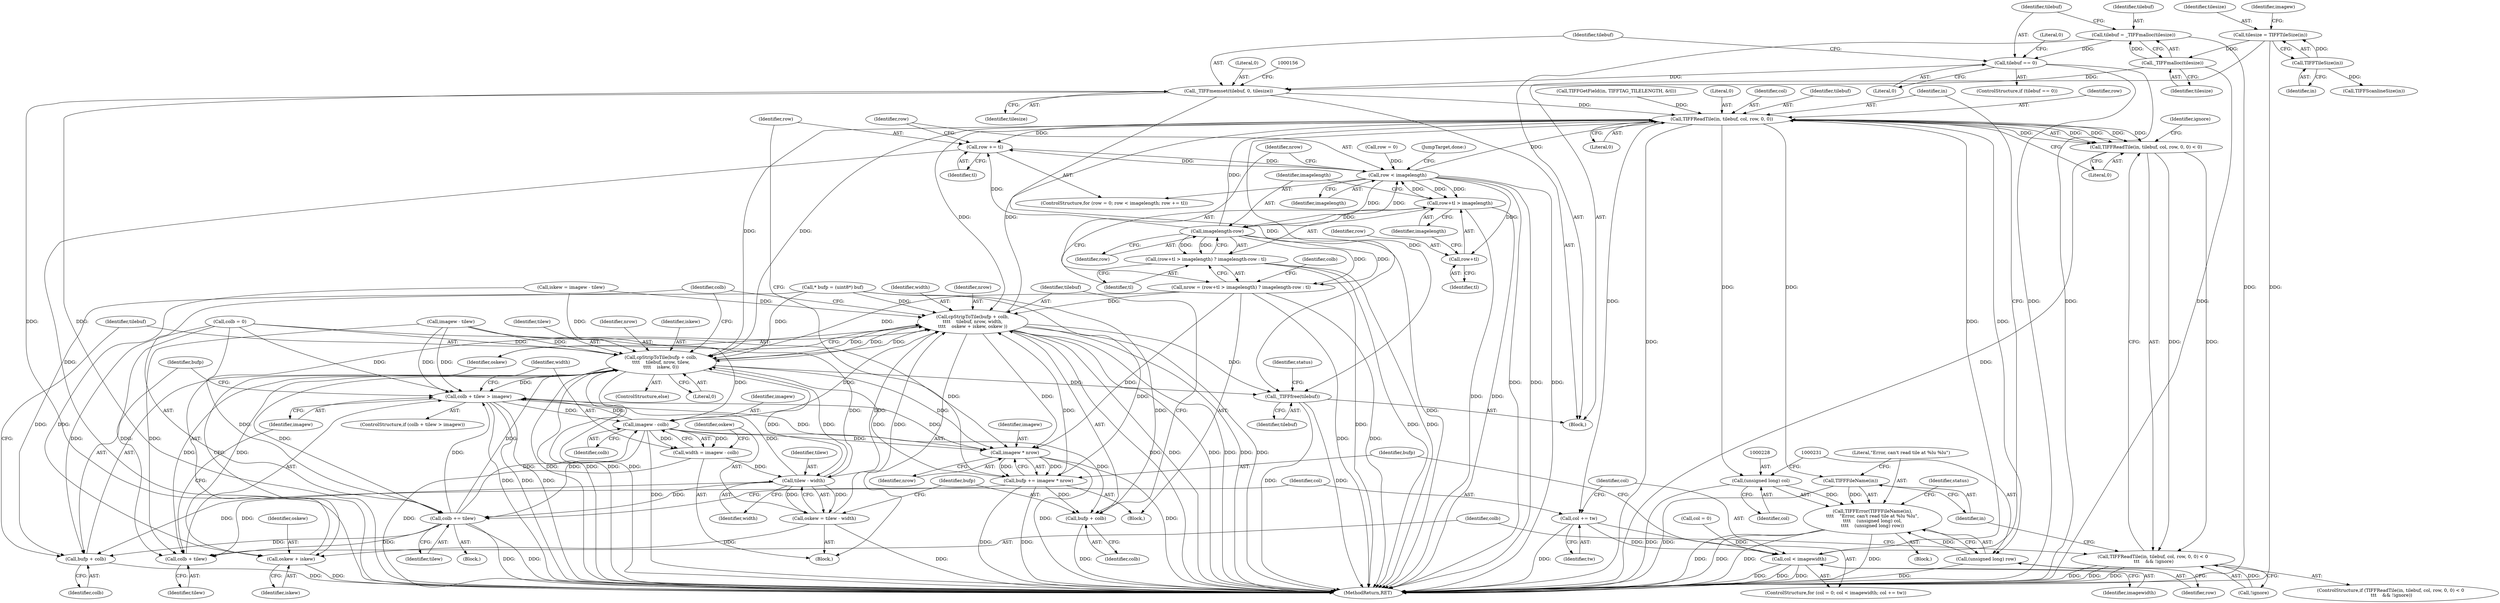 digraph "1_libtiff_5ad9d8016fbb60109302d558f7edb2cb2a3bb8e3@API" {
"1000141" [label="(Call,tilebuf = _TIFFmalloc(tilesize))"];
"1000143" [label="(Call,_TIFFmalloc(tilesize))"];
"1000108" [label="(Call,tilesize = TIFFTileSize(in))"];
"1000110" [label="(Call,TIFFTileSize(in))"];
"1000146" [label="(Call,tilebuf == 0)"];
"1000151" [label="(Call,_TIFFmemset(tilebuf, 0, tilesize))"];
"1000212" [label="(Call,TIFFReadTile(in, tilebuf, col, row, 0, 0))"];
"1000176" [label="(Call,row += tl)"];
"1000173" [label="(Call,row < imagelength)"];
"1000184" [label="(Call,row+tl > imagelength)"];
"1000189" [label="(Call,imagelength-row)"];
"1000181" [label="(Call,nrow = (row+tl > imagelength) ? imagelength-row : tl)"];
"1000256" [label="(Call,cpStripToTile(bufp + colb,\n\t\t\t\t    tilebuf, nrow, width,\n\t\t\t\t    oskew + iskew, oskew ))"];
"1000268" [label="(Call,cpStripToTile(bufp + colb,\n\t\t\t\t    tilebuf, nrow, tilew,\n\t\t\t\t    iskew, 0))"];
"1000238" [label="(Call,colb + tilew > imagew)"];
"1000247" [label="(Call,imagew - colb)"];
"1000245" [label="(Call,width = imagew - colb)"];
"1000253" [label="(Call,tilew - width)"];
"1000239" [label="(Call,colb + tilew)"];
"1000251" [label="(Call,oskew = tilew - width)"];
"1000263" [label="(Call,oskew + iskew)"];
"1000277" [label="(Call,colb += tilew)"];
"1000269" [label="(Call,bufp + colb)"];
"1000257" [label="(Call,bufp + colb)"];
"1000282" [label="(Call,imagew * nrow)"];
"1000280" [label="(Call,bufp += imagew * nrow)"];
"1000286" [label="(Call,_TIFFfree(tilebuf))"];
"1000183" [label="(Call,(row+tl > imagelength) ? imagelength-row : tl)"];
"1000185" [label="(Call,row+tl)"];
"1000205" [label="(Call,col += tw)"];
"1000202" [label="(Call,col < imagewidth)"];
"1000211" [label="(Call,TIFFReadTile(in, tilebuf, col, row, 0, 0) < 0)"];
"1000210" [label="(Call,TIFFReadTile(in, tilebuf, col, row, 0, 0) < 0\n \t\t\t    && !ignore)"];
"1000224" [label="(Call,TIFFFileName(in))"];
"1000223" [label="(Call,TIFFError(TIFFFileName(in),\n\t\t\t\t    \"Error, can't read tile at %lu %lu\",\n\t\t\t\t    (unsigned long) col,\n\t\t\t\t    (unsigned long) row))"];
"1000227" [label="(Call,(unsigned long) col)"];
"1000230" [label="(Call,(unsigned long) row)"];
"1000219" [label="(Literal,0)"];
"1000263" [label="(Call,oskew + iskew)"];
"1000274" [label="(Identifier,tilew)"];
"1000150" [label="(Literal,0)"];
"1000249" [label="(Identifier,colb)"];
"1000116" [label="(Call,TIFFScanlineSize(in))"];
"1000191" [label="(Identifier,row)"];
"1000272" [label="(Identifier,tilebuf)"];
"1000245" [label="(Call,width = imagew - colb)"];
"1000257" [label="(Call,bufp + colb)"];
"1000213" [label="(Identifier,in)"];
"1000280" [label="(Call,bufp += imagew * nrow)"];
"1000176" [label="(Call,row += tl)"];
"1000199" [label="(Call,col = 0)"];
"1000232" [label="(Identifier,row)"];
"1000266" [label="(Identifier,oskew)"];
"1000179" [label="(Block,)"];
"1000192" [label="(Identifier,tl)"];
"1000229" [label="(Identifier,col)"];
"1000143" [label="(Call,_TIFFmalloc(tilesize))"];
"1000275" [label="(Identifier,iskew)"];
"1000281" [label="(Identifier,bufp)"];
"1000154" [label="(Identifier,tilesize)"];
"1000254" [label="(Identifier,tilew)"];
"1000282" [label="(Call,imagew * nrow)"];
"1000230" [label="(Call,(unsigned long) row)"];
"1000239" [label="(Call,colb + tilew)"];
"1000270" [label="(Identifier,bufp)"];
"1000278" [label="(Identifier,colb)"];
"1000222" [label="(Block,)"];
"1000186" [label="(Identifier,row)"];
"1000147" [label="(Identifier,tilebuf)"];
"1000183" [label="(Call,(row+tl > imagelength) ? imagelength-row : tl)"];
"1000212" [label="(Call,TIFFReadTile(in, tilebuf, col, row, 0, 0))"];
"1000185" [label="(Call,row+tl)"];
"1000261" [label="(Identifier,nrow)"];
"1000243" [label="(Block,)"];
"1000142" [label="(Identifier,tilebuf)"];
"1000177" [label="(Identifier,row)"];
"1000277" [label="(Call,colb += tilew)"];
"1000286" [label="(Call,_TIFFfree(tilebuf))"];
"1000148" [label="(Literal,0)"];
"1000211" [label="(Call,TIFFReadTile(in, tilebuf, col, row, 0, 0) < 0)"];
"1000203" [label="(Identifier,col)"];
"1000170" [label="(Call,row = 0)"];
"1000283" [label="(Identifier,imagew)"];
"1000290" [label="(MethodReturn,RET)"];
"1000205" [label="(Call,col += tw)"];
"1000174" [label="(Identifier,row)"];
"1000260" [label="(Identifier,tilebuf)"];
"1000164" [label="(Call,TIFFGetField(in, TIFFTAG_TILELENGTH, &tl))"];
"1000184" [label="(Call,row+tl > imagelength)"];
"1000190" [label="(Identifier,imagelength)"];
"1000182" [label="(Identifier,nrow)"];
"1000141" [label="(Call,tilebuf = _TIFFmalloc(tilesize))"];
"1000284" [label="(Identifier,nrow)"];
"1000151" [label="(Call,_TIFFmemset(tilebuf, 0, tilesize))"];
"1000287" [label="(Identifier,tilebuf)"];
"1000126" [label="(Call,imagew - tilew)"];
"1000259" [label="(Identifier,colb)"];
"1000221" [label="(Identifier,ignore)"];
"1000207" [label="(Identifier,tw)"];
"1000237" [label="(ControlStructure,if (colb + tilew > imagew))"];
"1000267" [label="(ControlStructure,else)"];
"1000251" [label="(Call,oskew = tilew - width)"];
"1000217" [label="(Literal,0)"];
"1000268" [label="(Call,cpStripToTile(bufp + colb,\n\t\t\t\t    tilebuf, nrow, tilew,\n\t\t\t\t    iskew, 0))"];
"1000240" [label="(Identifier,colb)"];
"1000224" [label="(Call,TIFFFileName(in))"];
"1000111" [label="(Identifier,in)"];
"1000225" [label="(Identifier,in)"];
"1000187" [label="(Identifier,tl)"];
"1000215" [label="(Identifier,col)"];
"1000115" [label="(Identifier,imagew)"];
"1000279" [label="(Identifier,tilew)"];
"1000130" [label="(Call,* bufp = (uint8*) buf)"];
"1000169" [label="(ControlStructure,for (row = 0; row < imagelength; row += tl))"];
"1000189" [label="(Call,imagelength-row)"];
"1000247" [label="(Call,imagew - colb)"];
"1000109" [label="(Identifier,tilesize)"];
"1000256" [label="(Call,cpStripToTile(bufp + colb,\n\t\t\t\t    tilebuf, nrow, width,\n\t\t\t\t    oskew + iskew, oskew ))"];
"1000209" [label="(ControlStructure,if (TIFFReadTile(in, tilebuf, col, row, 0, 0) < 0\n \t\t\t    && !ignore))"];
"1000188" [label="(Identifier,imagelength)"];
"1000181" [label="(Call,nrow = (row+tl > imagelength) ? imagelength-row : tl)"];
"1000264" [label="(Identifier,oskew)"];
"1000206" [label="(Identifier,col)"];
"1000110" [label="(Call,TIFFTileSize(in))"];
"1000195" [label="(Identifier,colb)"];
"1000220" [label="(Call,!ignore)"];
"1000153" [label="(Literal,0)"];
"1000218" [label="(Literal,0)"];
"1000223" [label="(Call,TIFFError(TIFFFileName(in),\n\t\t\t\t    \"Error, can't read tile at %lu %lu\",\n\t\t\t\t    (unsigned long) col,\n\t\t\t\t    (unsigned long) row))"];
"1000253" [label="(Call,tilew - width)"];
"1000144" [label="(Identifier,tilesize)"];
"1000234" [label="(Identifier,status)"];
"1000124" [label="(Call,iskew = imagew - tilew)"];
"1000202" [label="(Call,col < imagewidth)"];
"1000248" [label="(Identifier,imagew)"];
"1000246" [label="(Identifier,width)"];
"1000198" [label="(ControlStructure,for (col = 0; col < imagewidth; col += tw))"];
"1000269" [label="(Call,bufp + colb)"];
"1000273" [label="(Identifier,nrow)"];
"1000146" [label="(Call,tilebuf == 0)"];
"1000265" [label="(Identifier,iskew)"];
"1000175" [label="(Identifier,imagelength)"];
"1000194" [label="(Call,colb = 0)"];
"1000108" [label="(Call,tilesize = TIFFTileSize(in))"];
"1000271" [label="(Identifier,colb)"];
"1000204" [label="(Identifier,imagewidth)"];
"1000214" [label="(Identifier,tilebuf)"];
"1000216" [label="(Identifier,row)"];
"1000242" [label="(Identifier,imagew)"];
"1000262" [label="(Identifier,width)"];
"1000210" [label="(Call,TIFFReadTile(in, tilebuf, col, row, 0, 0) < 0\n \t\t\t    && !ignore)"];
"1000258" [label="(Identifier,bufp)"];
"1000102" [label="(Block,)"];
"1000289" [label="(Identifier,status)"];
"1000178" [label="(Identifier,tl)"];
"1000173" [label="(Call,row < imagelength)"];
"1000241" [label="(Identifier,tilew)"];
"1000208" [label="(Block,)"];
"1000238" [label="(Call,colb + tilew > imagew)"];
"1000227" [label="(Call,(unsigned long) col)"];
"1000145" [label="(ControlStructure,if (tilebuf == 0))"];
"1000285" [label="(JumpTarget,done:)"];
"1000152" [label="(Identifier,tilebuf)"];
"1000252" [label="(Identifier,oskew)"];
"1000276" [label="(Literal,0)"];
"1000226" [label="(Literal,\"Error, can't read tile at %lu %lu\")"];
"1000255" [label="(Identifier,width)"];
"1000141" -> "1000102"  [label="AST: "];
"1000141" -> "1000143"  [label="CFG: "];
"1000142" -> "1000141"  [label="AST: "];
"1000143" -> "1000141"  [label="AST: "];
"1000147" -> "1000141"  [label="CFG: "];
"1000141" -> "1000290"  [label="DDG: "];
"1000143" -> "1000141"  [label="DDG: "];
"1000141" -> "1000146"  [label="DDG: "];
"1000143" -> "1000144"  [label="CFG: "];
"1000144" -> "1000143"  [label="AST: "];
"1000143" -> "1000290"  [label="DDG: "];
"1000108" -> "1000143"  [label="DDG: "];
"1000143" -> "1000151"  [label="DDG: "];
"1000108" -> "1000102"  [label="AST: "];
"1000108" -> "1000110"  [label="CFG: "];
"1000109" -> "1000108"  [label="AST: "];
"1000110" -> "1000108"  [label="AST: "];
"1000115" -> "1000108"  [label="CFG: "];
"1000108" -> "1000290"  [label="DDG: "];
"1000110" -> "1000108"  [label="DDG: "];
"1000110" -> "1000111"  [label="CFG: "];
"1000111" -> "1000110"  [label="AST: "];
"1000110" -> "1000116"  [label="DDG: "];
"1000146" -> "1000145"  [label="AST: "];
"1000146" -> "1000148"  [label="CFG: "];
"1000147" -> "1000146"  [label="AST: "];
"1000148" -> "1000146"  [label="AST: "];
"1000150" -> "1000146"  [label="CFG: "];
"1000152" -> "1000146"  [label="CFG: "];
"1000146" -> "1000290"  [label="DDG: "];
"1000146" -> "1000290"  [label="DDG: "];
"1000146" -> "1000151"  [label="DDG: "];
"1000151" -> "1000102"  [label="AST: "];
"1000151" -> "1000154"  [label="CFG: "];
"1000152" -> "1000151"  [label="AST: "];
"1000153" -> "1000151"  [label="AST: "];
"1000154" -> "1000151"  [label="AST: "];
"1000156" -> "1000151"  [label="CFG: "];
"1000151" -> "1000290"  [label="DDG: "];
"1000151" -> "1000290"  [label="DDG: "];
"1000151" -> "1000212"  [label="DDG: "];
"1000151" -> "1000286"  [label="DDG: "];
"1000212" -> "1000211"  [label="AST: "];
"1000212" -> "1000218"  [label="CFG: "];
"1000213" -> "1000212"  [label="AST: "];
"1000214" -> "1000212"  [label="AST: "];
"1000215" -> "1000212"  [label="AST: "];
"1000216" -> "1000212"  [label="AST: "];
"1000217" -> "1000212"  [label="AST: "];
"1000218" -> "1000212"  [label="AST: "];
"1000219" -> "1000212"  [label="CFG: "];
"1000212" -> "1000290"  [label="DDG: "];
"1000212" -> "1000176"  [label="DDG: "];
"1000212" -> "1000205"  [label="DDG: "];
"1000212" -> "1000211"  [label="DDG: "];
"1000212" -> "1000211"  [label="DDG: "];
"1000212" -> "1000211"  [label="DDG: "];
"1000212" -> "1000211"  [label="DDG: "];
"1000212" -> "1000211"  [label="DDG: "];
"1000164" -> "1000212"  [label="DDG: "];
"1000256" -> "1000212"  [label="DDG: "];
"1000268" -> "1000212"  [label="DDG: "];
"1000202" -> "1000212"  [label="DDG: "];
"1000189" -> "1000212"  [label="DDG: "];
"1000173" -> "1000212"  [label="DDG: "];
"1000212" -> "1000224"  [label="DDG: "];
"1000212" -> "1000227"  [label="DDG: "];
"1000212" -> "1000230"  [label="DDG: "];
"1000212" -> "1000256"  [label="DDG: "];
"1000212" -> "1000268"  [label="DDG: "];
"1000212" -> "1000286"  [label="DDG: "];
"1000176" -> "1000169"  [label="AST: "];
"1000176" -> "1000178"  [label="CFG: "];
"1000177" -> "1000176"  [label="AST: "];
"1000178" -> "1000176"  [label="AST: "];
"1000174" -> "1000176"  [label="CFG: "];
"1000176" -> "1000290"  [label="DDG: "];
"1000176" -> "1000173"  [label="DDG: "];
"1000189" -> "1000176"  [label="DDG: "];
"1000173" -> "1000176"  [label="DDG: "];
"1000173" -> "1000169"  [label="AST: "];
"1000173" -> "1000175"  [label="CFG: "];
"1000174" -> "1000173"  [label="AST: "];
"1000175" -> "1000173"  [label="AST: "];
"1000182" -> "1000173"  [label="CFG: "];
"1000285" -> "1000173"  [label="CFG: "];
"1000173" -> "1000290"  [label="DDG: "];
"1000173" -> "1000290"  [label="DDG: "];
"1000173" -> "1000290"  [label="DDG: "];
"1000170" -> "1000173"  [label="DDG: "];
"1000184" -> "1000173"  [label="DDG: "];
"1000189" -> "1000173"  [label="DDG: "];
"1000173" -> "1000184"  [label="DDG: "];
"1000173" -> "1000184"  [label="DDG: "];
"1000173" -> "1000185"  [label="DDG: "];
"1000173" -> "1000189"  [label="DDG: "];
"1000184" -> "1000183"  [label="AST: "];
"1000184" -> "1000188"  [label="CFG: "];
"1000185" -> "1000184"  [label="AST: "];
"1000188" -> "1000184"  [label="AST: "];
"1000190" -> "1000184"  [label="CFG: "];
"1000192" -> "1000184"  [label="CFG: "];
"1000184" -> "1000290"  [label="DDG: "];
"1000184" -> "1000290"  [label="DDG: "];
"1000184" -> "1000189"  [label="DDG: "];
"1000189" -> "1000183"  [label="AST: "];
"1000189" -> "1000191"  [label="CFG: "];
"1000190" -> "1000189"  [label="AST: "];
"1000191" -> "1000189"  [label="AST: "];
"1000183" -> "1000189"  [label="CFG: "];
"1000189" -> "1000290"  [label="DDG: "];
"1000189" -> "1000181"  [label="DDG: "];
"1000189" -> "1000181"  [label="DDG: "];
"1000189" -> "1000183"  [label="DDG: "];
"1000189" -> "1000183"  [label="DDG: "];
"1000181" -> "1000179"  [label="AST: "];
"1000181" -> "1000183"  [label="CFG: "];
"1000182" -> "1000181"  [label="AST: "];
"1000183" -> "1000181"  [label="AST: "];
"1000195" -> "1000181"  [label="CFG: "];
"1000181" -> "1000290"  [label="DDG: "];
"1000181" -> "1000290"  [label="DDG: "];
"1000181" -> "1000256"  [label="DDG: "];
"1000181" -> "1000268"  [label="DDG: "];
"1000181" -> "1000282"  [label="DDG: "];
"1000256" -> "1000243"  [label="AST: "];
"1000256" -> "1000266"  [label="CFG: "];
"1000257" -> "1000256"  [label="AST: "];
"1000260" -> "1000256"  [label="AST: "];
"1000261" -> "1000256"  [label="AST: "];
"1000262" -> "1000256"  [label="AST: "];
"1000263" -> "1000256"  [label="AST: "];
"1000266" -> "1000256"  [label="AST: "];
"1000278" -> "1000256"  [label="CFG: "];
"1000256" -> "1000290"  [label="DDG: "];
"1000256" -> "1000290"  [label="DDG: "];
"1000256" -> "1000290"  [label="DDG: "];
"1000256" -> "1000290"  [label="DDG: "];
"1000256" -> "1000290"  [label="DDG: "];
"1000256" -> "1000290"  [label="DDG: "];
"1000280" -> "1000256"  [label="DDG: "];
"1000130" -> "1000256"  [label="DDG: "];
"1000247" -> "1000256"  [label="DDG: "];
"1000268" -> "1000256"  [label="DDG: "];
"1000268" -> "1000256"  [label="DDG: "];
"1000253" -> "1000256"  [label="DDG: "];
"1000251" -> "1000256"  [label="DDG: "];
"1000124" -> "1000256"  [label="DDG: "];
"1000256" -> "1000268"  [label="DDG: "];
"1000256" -> "1000282"  [label="DDG: "];
"1000256" -> "1000286"  [label="DDG: "];
"1000268" -> "1000267"  [label="AST: "];
"1000268" -> "1000276"  [label="CFG: "];
"1000269" -> "1000268"  [label="AST: "];
"1000272" -> "1000268"  [label="AST: "];
"1000273" -> "1000268"  [label="AST: "];
"1000274" -> "1000268"  [label="AST: "];
"1000275" -> "1000268"  [label="AST: "];
"1000276" -> "1000268"  [label="AST: "];
"1000278" -> "1000268"  [label="CFG: "];
"1000268" -> "1000290"  [label="DDG: "];
"1000268" -> "1000290"  [label="DDG: "];
"1000268" -> "1000290"  [label="DDG: "];
"1000268" -> "1000290"  [label="DDG: "];
"1000268" -> "1000238"  [label="DDG: "];
"1000268" -> "1000239"  [label="DDG: "];
"1000268" -> "1000253"  [label="DDG: "];
"1000268" -> "1000263"  [label="DDG: "];
"1000280" -> "1000268"  [label="DDG: "];
"1000130" -> "1000268"  [label="DDG: "];
"1000194" -> "1000268"  [label="DDG: "];
"1000277" -> "1000268"  [label="DDG: "];
"1000126" -> "1000268"  [label="DDG: "];
"1000253" -> "1000268"  [label="DDG: "];
"1000124" -> "1000268"  [label="DDG: "];
"1000268" -> "1000277"  [label="DDG: "];
"1000268" -> "1000282"  [label="DDG: "];
"1000268" -> "1000286"  [label="DDG: "];
"1000238" -> "1000237"  [label="AST: "];
"1000238" -> "1000242"  [label="CFG: "];
"1000239" -> "1000238"  [label="AST: "];
"1000242" -> "1000238"  [label="AST: "];
"1000246" -> "1000238"  [label="CFG: "];
"1000270" -> "1000238"  [label="CFG: "];
"1000238" -> "1000290"  [label="DDG: "];
"1000238" -> "1000290"  [label="DDG: "];
"1000238" -> "1000290"  [label="DDG: "];
"1000194" -> "1000238"  [label="DDG: "];
"1000277" -> "1000238"  [label="DDG: "];
"1000126" -> "1000238"  [label="DDG: "];
"1000126" -> "1000238"  [label="DDG: "];
"1000253" -> "1000238"  [label="DDG: "];
"1000247" -> "1000238"  [label="DDG: "];
"1000282" -> "1000238"  [label="DDG: "];
"1000238" -> "1000247"  [label="DDG: "];
"1000238" -> "1000282"  [label="DDG: "];
"1000247" -> "1000245"  [label="AST: "];
"1000247" -> "1000249"  [label="CFG: "];
"1000248" -> "1000247"  [label="AST: "];
"1000249" -> "1000247"  [label="AST: "];
"1000245" -> "1000247"  [label="CFG: "];
"1000247" -> "1000290"  [label="DDG: "];
"1000247" -> "1000245"  [label="DDG: "];
"1000247" -> "1000245"  [label="DDG: "];
"1000194" -> "1000247"  [label="DDG: "];
"1000277" -> "1000247"  [label="DDG: "];
"1000247" -> "1000257"  [label="DDG: "];
"1000247" -> "1000277"  [label="DDG: "];
"1000247" -> "1000282"  [label="DDG: "];
"1000245" -> "1000243"  [label="AST: "];
"1000246" -> "1000245"  [label="AST: "];
"1000252" -> "1000245"  [label="CFG: "];
"1000245" -> "1000290"  [label="DDG: "];
"1000245" -> "1000253"  [label="DDG: "];
"1000253" -> "1000251"  [label="AST: "];
"1000253" -> "1000255"  [label="CFG: "];
"1000254" -> "1000253"  [label="AST: "];
"1000255" -> "1000253"  [label="AST: "];
"1000251" -> "1000253"  [label="CFG: "];
"1000253" -> "1000239"  [label="DDG: "];
"1000253" -> "1000251"  [label="DDG: "];
"1000253" -> "1000251"  [label="DDG: "];
"1000126" -> "1000253"  [label="DDG: "];
"1000253" -> "1000277"  [label="DDG: "];
"1000239" -> "1000241"  [label="CFG: "];
"1000240" -> "1000239"  [label="AST: "];
"1000241" -> "1000239"  [label="AST: "];
"1000242" -> "1000239"  [label="CFG: "];
"1000194" -> "1000239"  [label="DDG: "];
"1000277" -> "1000239"  [label="DDG: "];
"1000126" -> "1000239"  [label="DDG: "];
"1000251" -> "1000243"  [label="AST: "];
"1000252" -> "1000251"  [label="AST: "];
"1000258" -> "1000251"  [label="CFG: "];
"1000251" -> "1000290"  [label="DDG: "];
"1000251" -> "1000263"  [label="DDG: "];
"1000263" -> "1000265"  [label="CFG: "];
"1000264" -> "1000263"  [label="AST: "];
"1000265" -> "1000263"  [label="AST: "];
"1000266" -> "1000263"  [label="CFG: "];
"1000263" -> "1000290"  [label="DDG: "];
"1000124" -> "1000263"  [label="DDG: "];
"1000277" -> "1000208"  [label="AST: "];
"1000277" -> "1000279"  [label="CFG: "];
"1000278" -> "1000277"  [label="AST: "];
"1000279" -> "1000277"  [label="AST: "];
"1000206" -> "1000277"  [label="CFG: "];
"1000277" -> "1000290"  [label="DDG: "];
"1000277" -> "1000290"  [label="DDG: "];
"1000277" -> "1000269"  [label="DDG: "];
"1000194" -> "1000277"  [label="DDG: "];
"1000269" -> "1000271"  [label="CFG: "];
"1000270" -> "1000269"  [label="AST: "];
"1000271" -> "1000269"  [label="AST: "];
"1000272" -> "1000269"  [label="CFG: "];
"1000269" -> "1000290"  [label="DDG: "];
"1000280" -> "1000269"  [label="DDG: "];
"1000130" -> "1000269"  [label="DDG: "];
"1000194" -> "1000269"  [label="DDG: "];
"1000257" -> "1000259"  [label="CFG: "];
"1000258" -> "1000257"  [label="AST: "];
"1000259" -> "1000257"  [label="AST: "];
"1000260" -> "1000257"  [label="CFG: "];
"1000257" -> "1000290"  [label="DDG: "];
"1000280" -> "1000257"  [label="DDG: "];
"1000130" -> "1000257"  [label="DDG: "];
"1000282" -> "1000280"  [label="AST: "];
"1000282" -> "1000284"  [label="CFG: "];
"1000283" -> "1000282"  [label="AST: "];
"1000284" -> "1000282"  [label="AST: "];
"1000280" -> "1000282"  [label="CFG: "];
"1000282" -> "1000290"  [label="DDG: "];
"1000282" -> "1000290"  [label="DDG: "];
"1000282" -> "1000280"  [label="DDG: "];
"1000282" -> "1000280"  [label="DDG: "];
"1000126" -> "1000282"  [label="DDG: "];
"1000280" -> "1000179"  [label="AST: "];
"1000281" -> "1000280"  [label="AST: "];
"1000177" -> "1000280"  [label="CFG: "];
"1000280" -> "1000290"  [label="DDG: "];
"1000280" -> "1000290"  [label="DDG: "];
"1000130" -> "1000280"  [label="DDG: "];
"1000286" -> "1000102"  [label="AST: "];
"1000286" -> "1000287"  [label="CFG: "];
"1000287" -> "1000286"  [label="AST: "];
"1000289" -> "1000286"  [label="CFG: "];
"1000286" -> "1000290"  [label="DDG: "];
"1000286" -> "1000290"  [label="DDG: "];
"1000183" -> "1000192"  [label="CFG: "];
"1000192" -> "1000183"  [label="AST: "];
"1000183" -> "1000290"  [label="DDG: "];
"1000183" -> "1000290"  [label="DDG: "];
"1000183" -> "1000290"  [label="DDG: "];
"1000185" -> "1000187"  [label="CFG: "];
"1000186" -> "1000185"  [label="AST: "];
"1000187" -> "1000185"  [label="AST: "];
"1000188" -> "1000185"  [label="CFG: "];
"1000205" -> "1000198"  [label="AST: "];
"1000205" -> "1000207"  [label="CFG: "];
"1000206" -> "1000205"  [label="AST: "];
"1000207" -> "1000205"  [label="AST: "];
"1000203" -> "1000205"  [label="CFG: "];
"1000205" -> "1000290"  [label="DDG: "];
"1000205" -> "1000202"  [label="DDG: "];
"1000202" -> "1000198"  [label="AST: "];
"1000202" -> "1000204"  [label="CFG: "];
"1000203" -> "1000202"  [label="AST: "];
"1000204" -> "1000202"  [label="AST: "];
"1000213" -> "1000202"  [label="CFG: "];
"1000281" -> "1000202"  [label="CFG: "];
"1000202" -> "1000290"  [label="DDG: "];
"1000202" -> "1000290"  [label="DDG: "];
"1000202" -> "1000290"  [label="DDG: "];
"1000199" -> "1000202"  [label="DDG: "];
"1000211" -> "1000210"  [label="AST: "];
"1000211" -> "1000219"  [label="CFG: "];
"1000219" -> "1000211"  [label="AST: "];
"1000221" -> "1000211"  [label="CFG: "];
"1000210" -> "1000211"  [label="CFG: "];
"1000211" -> "1000290"  [label="DDG: "];
"1000211" -> "1000210"  [label="DDG: "];
"1000211" -> "1000210"  [label="DDG: "];
"1000210" -> "1000209"  [label="AST: "];
"1000210" -> "1000220"  [label="CFG: "];
"1000220" -> "1000210"  [label="AST: "];
"1000225" -> "1000210"  [label="CFG: "];
"1000240" -> "1000210"  [label="CFG: "];
"1000210" -> "1000290"  [label="DDG: "];
"1000210" -> "1000290"  [label="DDG: "];
"1000210" -> "1000290"  [label="DDG: "];
"1000220" -> "1000210"  [label="DDG: "];
"1000224" -> "1000223"  [label="AST: "];
"1000224" -> "1000225"  [label="CFG: "];
"1000225" -> "1000224"  [label="AST: "];
"1000226" -> "1000224"  [label="CFG: "];
"1000224" -> "1000290"  [label="DDG: "];
"1000224" -> "1000223"  [label="DDG: "];
"1000223" -> "1000222"  [label="AST: "];
"1000223" -> "1000230"  [label="CFG: "];
"1000226" -> "1000223"  [label="AST: "];
"1000227" -> "1000223"  [label="AST: "];
"1000230" -> "1000223"  [label="AST: "];
"1000234" -> "1000223"  [label="CFG: "];
"1000223" -> "1000290"  [label="DDG: "];
"1000223" -> "1000290"  [label="DDG: "];
"1000223" -> "1000290"  [label="DDG: "];
"1000223" -> "1000290"  [label="DDG: "];
"1000227" -> "1000223"  [label="DDG: "];
"1000230" -> "1000223"  [label="DDG: "];
"1000227" -> "1000229"  [label="CFG: "];
"1000228" -> "1000227"  [label="AST: "];
"1000229" -> "1000227"  [label="AST: "];
"1000231" -> "1000227"  [label="CFG: "];
"1000227" -> "1000290"  [label="DDG: "];
"1000230" -> "1000232"  [label="CFG: "];
"1000231" -> "1000230"  [label="AST: "];
"1000232" -> "1000230"  [label="AST: "];
"1000230" -> "1000290"  [label="DDG: "];
}

